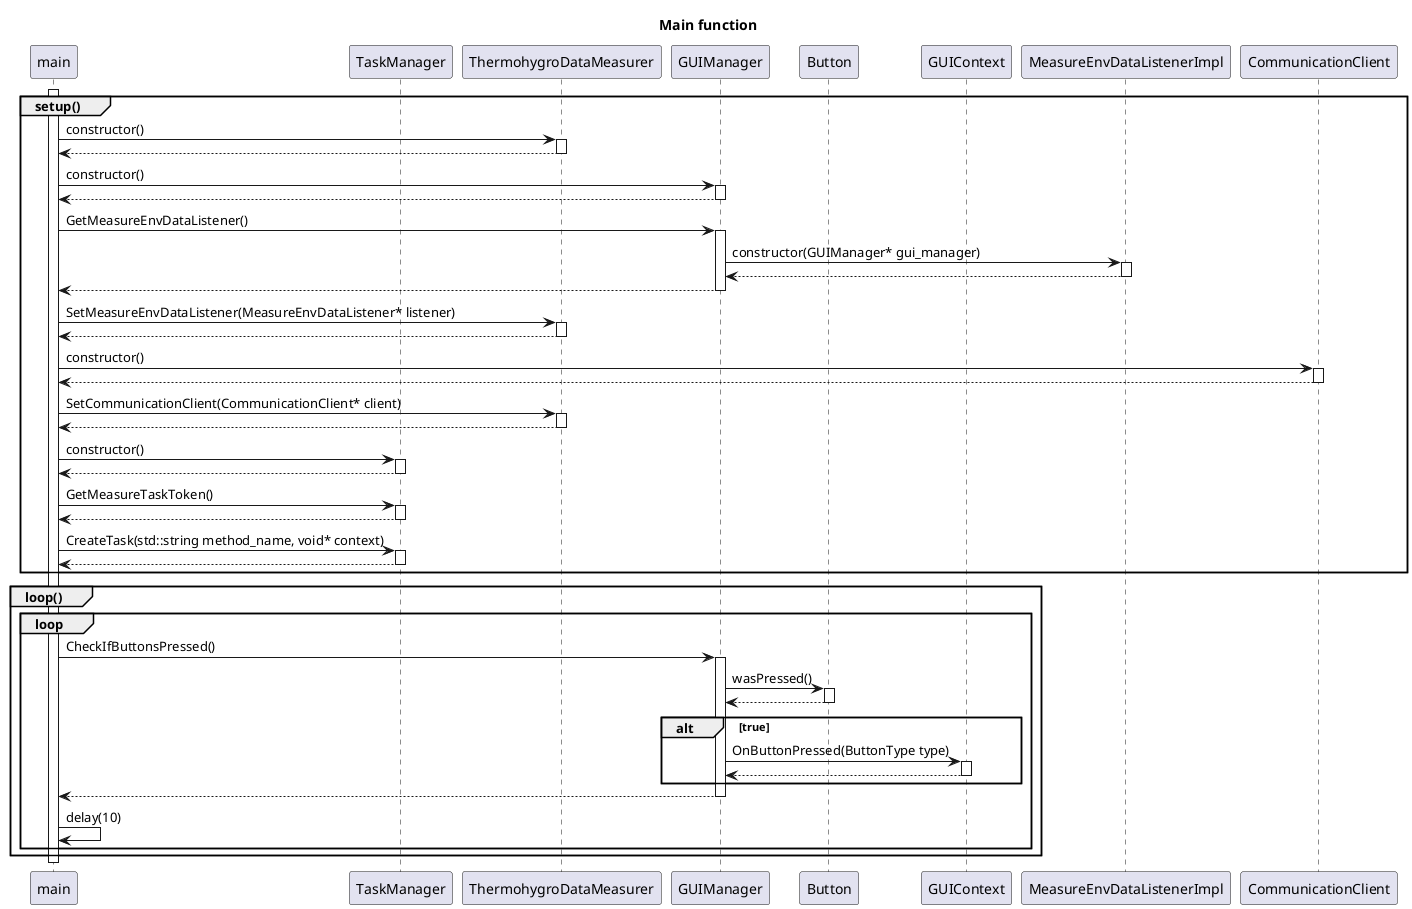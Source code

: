 @startuml main
title Main function

participant main
participant TaskManager
participant ThermohygroDataMeasurer
participant GUIManager
participant Button
participant GUIContext
participant MeasureEnvDataListenerImpl
participant CommunicationClient

activate main
group setup()
    main -> ThermohygroDataMeasurer: constructor()
    activate ThermohygroDataMeasurer
    return
    main -> GUIManager: constructor()
    activate GUIManager
    return
    main -> GUIManager: GetMeasureEnvDataListener()
    activate GUIManager
    GUIManager -> MeasureEnvDataListenerImpl: constructor(GUIManager* gui_manager)
    activate MeasureEnvDataListenerImpl
    return
    return
    main -> ThermohygroDataMeasurer: SetMeasureEnvDataListener(MeasureEnvDataListener* listener)
    activate ThermohygroDataMeasurer
    return
    main -> CommunicationClient: constructor()
    activate CommunicationClient
    return
    main -> ThermohygroDataMeasurer: SetCommunicationClient(CommunicationClient* client)
    activate ThermohygroDataMeasurer
    return
    main -> TaskManager: constructor()
    activate TaskManager
    return
    main -> TaskManager: GetMeasureTaskToken()
    activate TaskManager
    return
    main -> TaskManager: CreateTask(std::string method_name, void* context)
    activate TaskManager
    return
end

group loop()
    loop
        main -> GUIManager: CheckIfButtonsPressed()
        activate GUIManager
        GUIManager -> Button: wasPressed()
        activate Button
        return
        alt true
            GUIManager -> GUIContext: OnButtonPressed(ButtonType type)
            activate GUIContext
            return
        end
        return
        main -> main: delay(10)
    end
end
deactivate main


@enduml